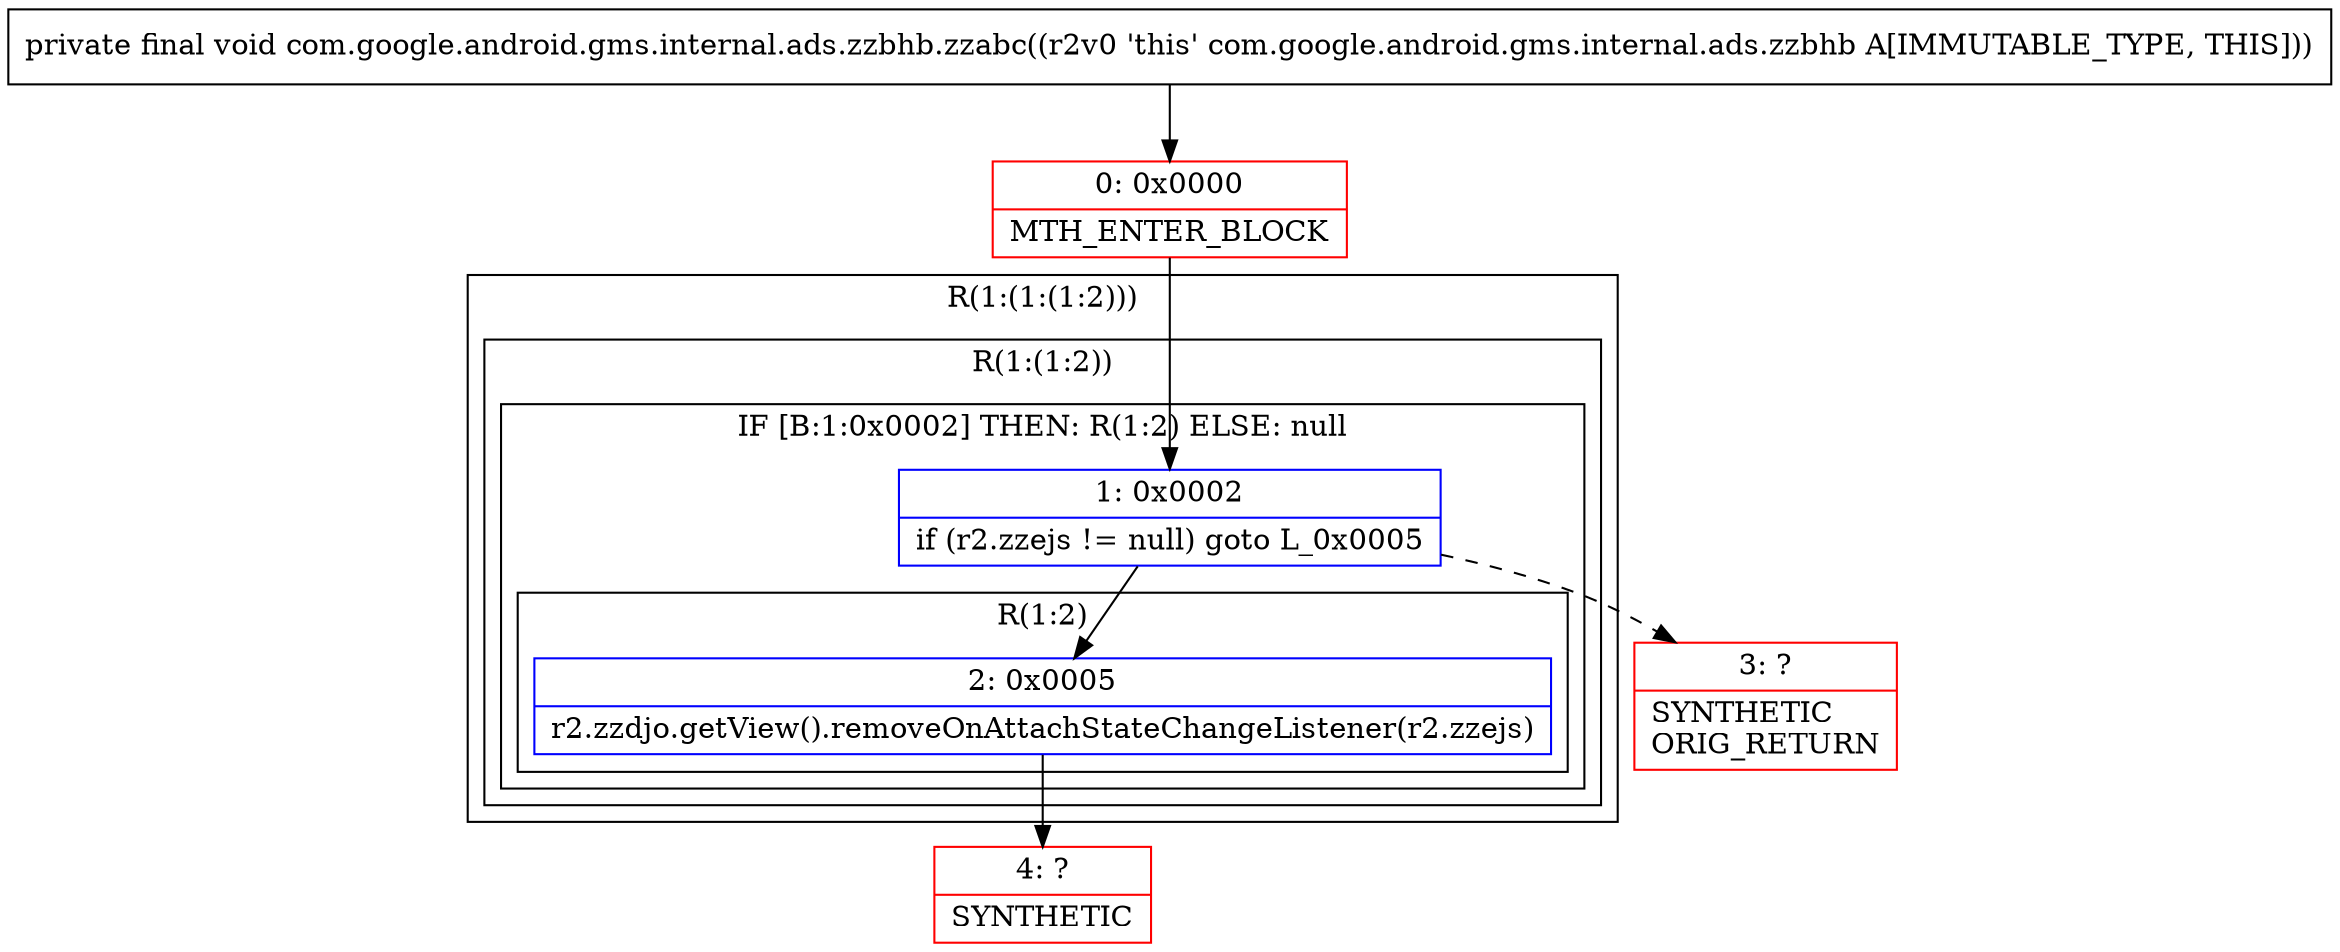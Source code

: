 digraph "CFG forcom.google.android.gms.internal.ads.zzbhb.zzabc()V" {
subgraph cluster_Region_1092830437 {
label = "R(1:(1:(1:2)))";
node [shape=record,color=blue];
subgraph cluster_Region_67789041 {
label = "R(1:(1:2))";
node [shape=record,color=blue];
subgraph cluster_IfRegion_827200494 {
label = "IF [B:1:0x0002] THEN: R(1:2) ELSE: null";
node [shape=record,color=blue];
Node_1 [shape=record,label="{1\:\ 0x0002|if (r2.zzejs != null) goto L_0x0005\l}"];
subgraph cluster_Region_683227686 {
label = "R(1:2)";
node [shape=record,color=blue];
Node_2 [shape=record,label="{2\:\ 0x0005|r2.zzdjo.getView().removeOnAttachStateChangeListener(r2.zzejs)\l}"];
}
}
}
}
Node_0 [shape=record,color=red,label="{0\:\ 0x0000|MTH_ENTER_BLOCK\l}"];
Node_3 [shape=record,color=red,label="{3\:\ ?|SYNTHETIC\lORIG_RETURN\l}"];
Node_4 [shape=record,color=red,label="{4\:\ ?|SYNTHETIC\l}"];
MethodNode[shape=record,label="{private final void com.google.android.gms.internal.ads.zzbhb.zzabc((r2v0 'this' com.google.android.gms.internal.ads.zzbhb A[IMMUTABLE_TYPE, THIS])) }"];
MethodNode -> Node_0;
Node_1 -> Node_2;
Node_1 -> Node_3[style=dashed];
Node_2 -> Node_4;
Node_0 -> Node_1;
}

